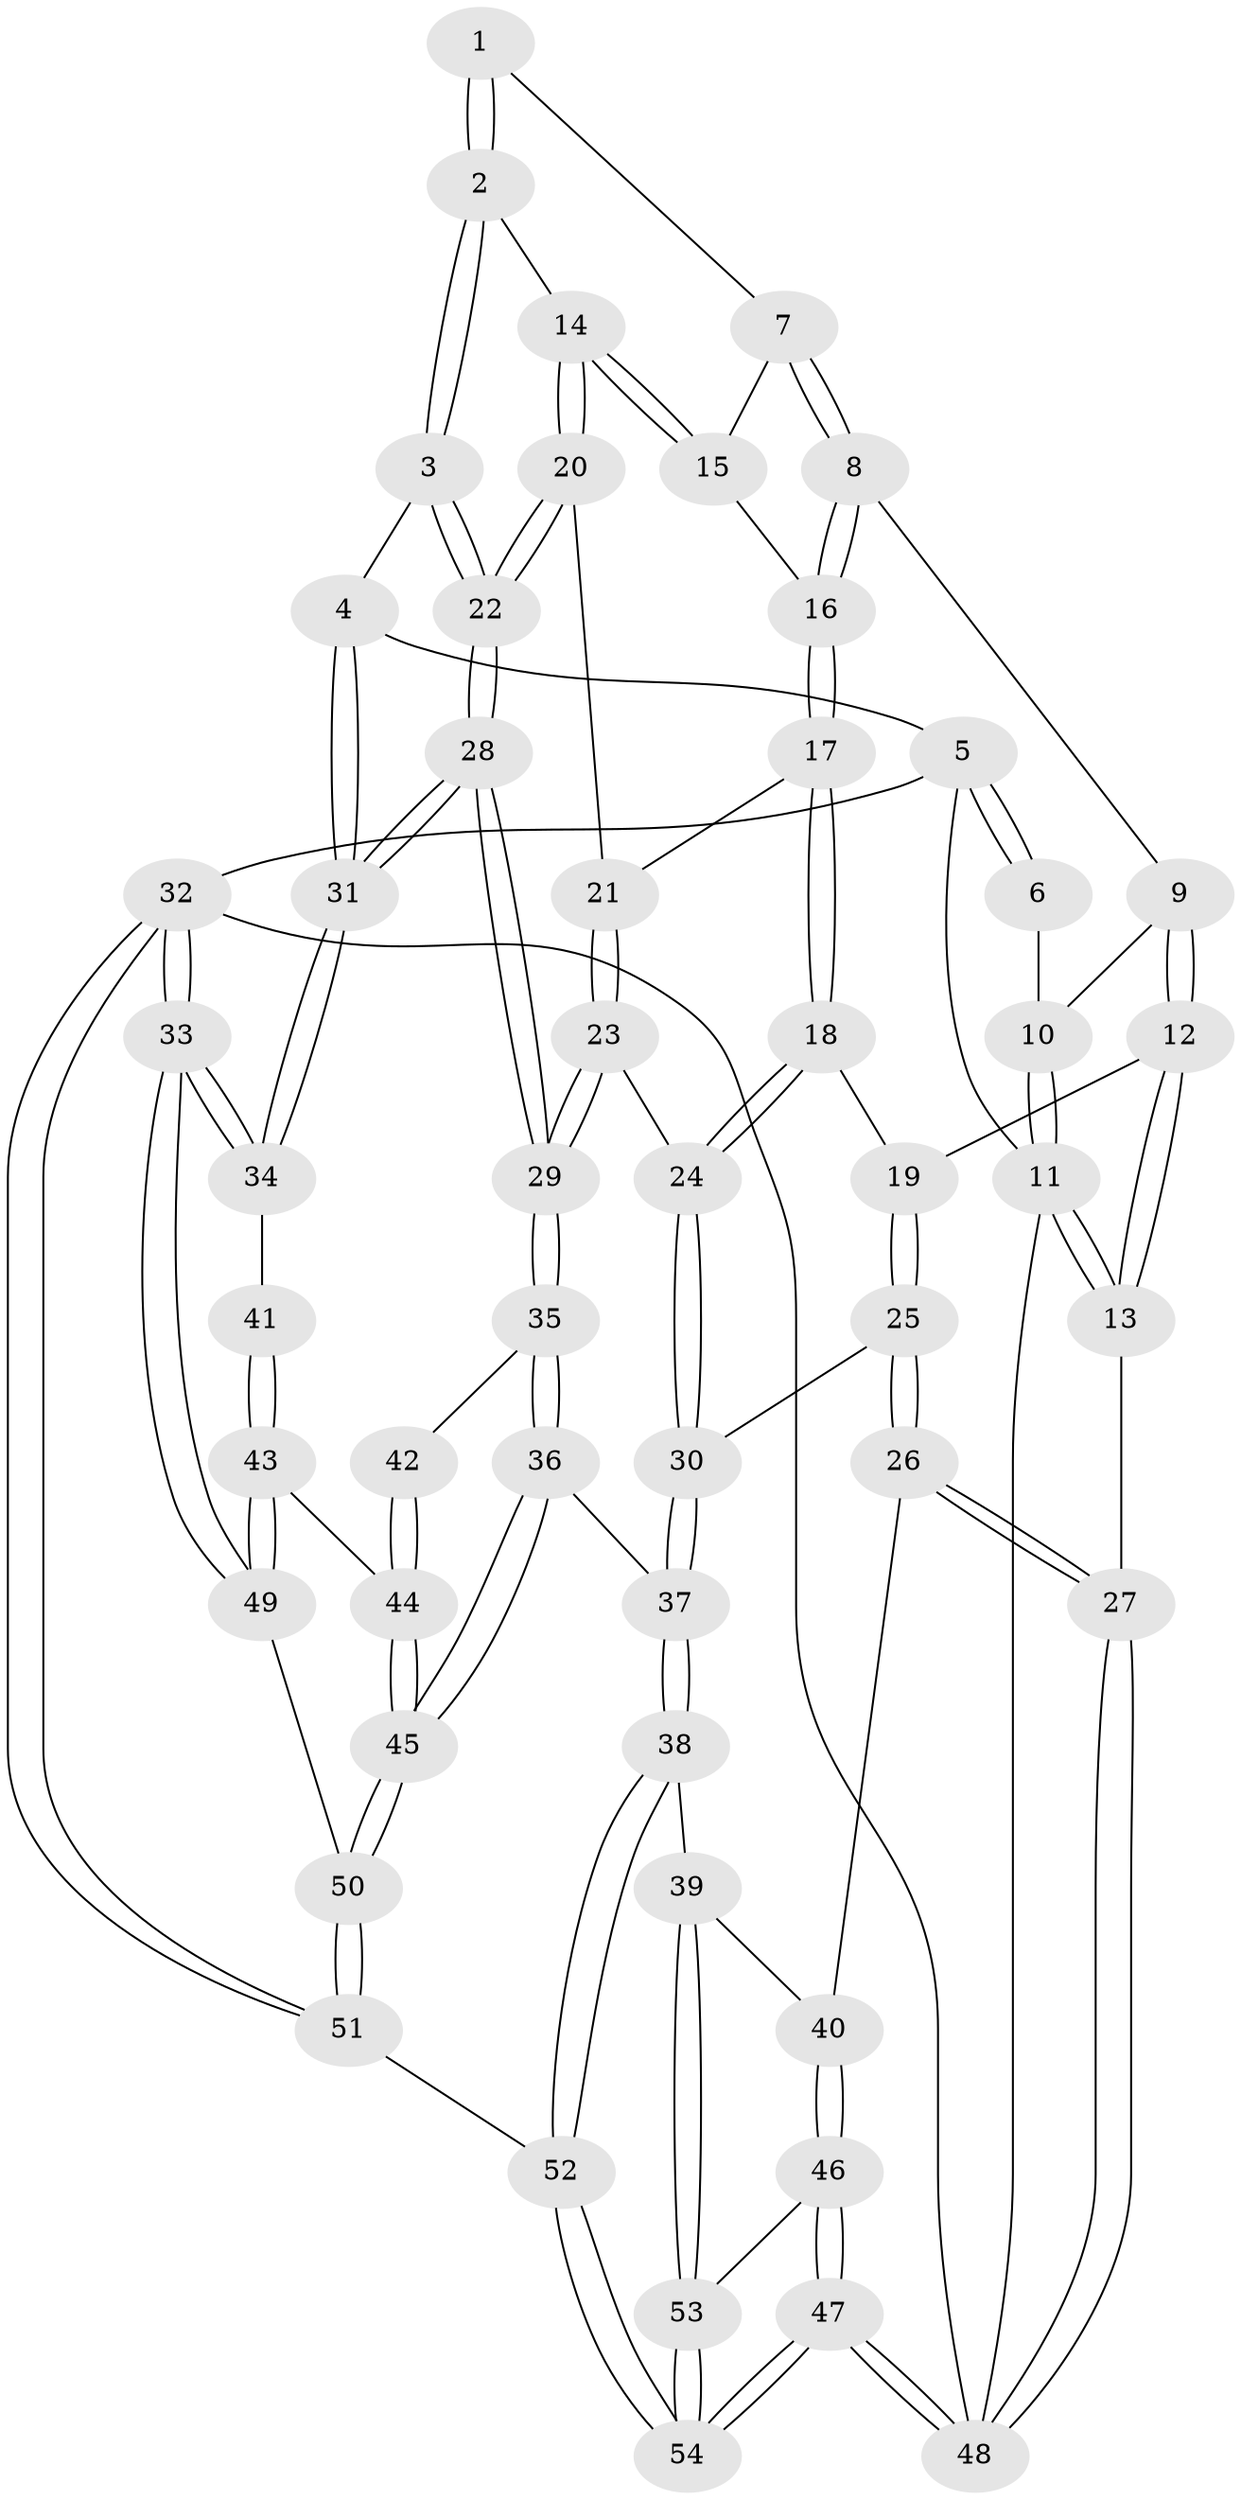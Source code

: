 // coarse degree distribution, {3: 0.25806451612903225, 5: 0.3870967741935484, 4: 0.2903225806451613, 6: 0.06451612903225806}
// Generated by graph-tools (version 1.1) at 2025/24/03/03/25 07:24:31]
// undirected, 54 vertices, 132 edges
graph export_dot {
graph [start="1"]
  node [color=gray90,style=filled];
  1 [pos="+0.5948151037446935+0.0021577145041697617"];
  2 [pos="+0.8534288278815841+0.17777712592569456"];
  3 [pos="+1+0.10911810750436052"];
  4 [pos="+1+0.049963363240770324"];
  5 [pos="+1+0"];
  6 [pos="+0.5762385985732214+0"];
  7 [pos="+0.5890090130331469+0.09054956589380168"];
  8 [pos="+0.41960959194121367+0.21494424702304177"];
  9 [pos="+0.24579520155474716+0"];
  10 [pos="+0.24206964262857664+0"];
  11 [pos="+0+0"];
  12 [pos="+0.1530316152846696+0.22438662781785293"];
  13 [pos="+0+0.22667867216458093"];
  14 [pos="+0.6902962415554911+0.26529816443677695"];
  15 [pos="+0.6438297169194215+0.20979827215989102"];
  16 [pos="+0.4205500459812794+0.26547456036334827"];
  17 [pos="+0.41909869804356503+0.2722646170999152"];
  18 [pos="+0.3290930188433884+0.38142082447408393"];
  19 [pos="+0.19237041729635143+0.3128524206646381"];
  20 [pos="+0.67682893434065+0.3263961653712024"];
  21 [pos="+0.5973314674119049+0.3500089850325957"];
  22 [pos="+0.7502019293054619+0.45299071121596796"];
  23 [pos="+0.49934763616911504+0.48100049754426644"];
  24 [pos="+0.35603432519505546+0.476437679932922"];
  25 [pos="+0+0.5176988164069031"];
  26 [pos="+0+0.5593047081632765"];
  27 [pos="+0+0.558857001674273"];
  28 [pos="+0.7572981659092081+0.4864817945804703"];
  29 [pos="+0.6761086926626925+0.6196763683185049"];
  30 [pos="+0.32675910611076+0.5498393807548135"];
  31 [pos="+1+0.5258788106159631"];
  32 [pos="+1+1"];
  33 [pos="+1+0.9215826238935056"];
  34 [pos="+1+0.5652087526358839"];
  35 [pos="+0.6755235176524432+0.6320888164462622"];
  36 [pos="+0.6218543194170312+0.7108317491668024"];
  37 [pos="+0.33618574768900983+0.7314769511471375"];
  38 [pos="+0.3251569748533504+0.7472123159036779"];
  39 [pos="+0.30248160062519414+0.758997117483125"];
  40 [pos="+0.07677125344800621+0.6883227617039179"];
  41 [pos="+0.9278236608122594+0.6717782847491353"];
  42 [pos="+0.8014037053135543+0.6874629586270278"];
  43 [pos="+0.8881538650503102+0.851690961724265"];
  44 [pos="+0.839337102349813+0.7936874084011832"];
  45 [pos="+0.6514381325173587+0.8361846377960752"];
  46 [pos="+0.047517042775533466+0.9691540362999994"];
  47 [pos="+0+1"];
  48 [pos="+0+1"];
  49 [pos="+0.896103944909338+0.8710389128186082"];
  50 [pos="+0.6695022179948773+1"];
  51 [pos="+0.6347162297308374+1"];
  52 [pos="+0.5928809091663858+1"];
  53 [pos="+0.2565973967141516+0.8326981105760396"];
  54 [pos="+0.33521383972583463+1"];
  1 -- 2;
  1 -- 2;
  1 -- 7;
  2 -- 3;
  2 -- 3;
  2 -- 14;
  3 -- 4;
  3 -- 22;
  3 -- 22;
  4 -- 5;
  4 -- 31;
  4 -- 31;
  5 -- 6;
  5 -- 6;
  5 -- 11;
  5 -- 32;
  6 -- 10;
  7 -- 8;
  7 -- 8;
  7 -- 15;
  8 -- 9;
  8 -- 16;
  8 -- 16;
  9 -- 10;
  9 -- 12;
  9 -- 12;
  10 -- 11;
  10 -- 11;
  11 -- 13;
  11 -- 13;
  11 -- 48;
  12 -- 13;
  12 -- 13;
  12 -- 19;
  13 -- 27;
  14 -- 15;
  14 -- 15;
  14 -- 20;
  14 -- 20;
  15 -- 16;
  16 -- 17;
  16 -- 17;
  17 -- 18;
  17 -- 18;
  17 -- 21;
  18 -- 19;
  18 -- 24;
  18 -- 24;
  19 -- 25;
  19 -- 25;
  20 -- 21;
  20 -- 22;
  20 -- 22;
  21 -- 23;
  21 -- 23;
  22 -- 28;
  22 -- 28;
  23 -- 24;
  23 -- 29;
  23 -- 29;
  24 -- 30;
  24 -- 30;
  25 -- 26;
  25 -- 26;
  25 -- 30;
  26 -- 27;
  26 -- 27;
  26 -- 40;
  27 -- 48;
  27 -- 48;
  28 -- 29;
  28 -- 29;
  28 -- 31;
  28 -- 31;
  29 -- 35;
  29 -- 35;
  30 -- 37;
  30 -- 37;
  31 -- 34;
  31 -- 34;
  32 -- 33;
  32 -- 33;
  32 -- 51;
  32 -- 51;
  32 -- 48;
  33 -- 34;
  33 -- 34;
  33 -- 49;
  33 -- 49;
  34 -- 41;
  35 -- 36;
  35 -- 36;
  35 -- 42;
  36 -- 37;
  36 -- 45;
  36 -- 45;
  37 -- 38;
  37 -- 38;
  38 -- 39;
  38 -- 52;
  38 -- 52;
  39 -- 40;
  39 -- 53;
  39 -- 53;
  40 -- 46;
  40 -- 46;
  41 -- 43;
  41 -- 43;
  42 -- 44;
  42 -- 44;
  43 -- 44;
  43 -- 49;
  43 -- 49;
  44 -- 45;
  44 -- 45;
  45 -- 50;
  45 -- 50;
  46 -- 47;
  46 -- 47;
  46 -- 53;
  47 -- 48;
  47 -- 48;
  47 -- 54;
  47 -- 54;
  49 -- 50;
  50 -- 51;
  50 -- 51;
  51 -- 52;
  52 -- 54;
  52 -- 54;
  53 -- 54;
  53 -- 54;
}
